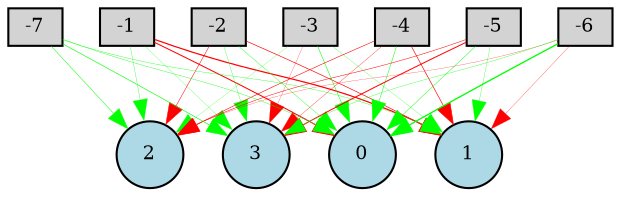 digraph {
	node [fontsize=9 height=0.2 shape=circle width=0.2]
	-1 [fillcolor=lightgray shape=box style=filled]
	-2 [fillcolor=lightgray shape=box style=filled]
	-3 [fillcolor=lightgray shape=box style=filled]
	-4 [fillcolor=lightgray shape=box style=filled]
	-5 [fillcolor=lightgray shape=box style=filled]
	-6 [fillcolor=lightgray shape=box style=filled]
	-7 [fillcolor=lightgray shape=box style=filled]
	0 [fillcolor=lightblue style=filled]
	1 [fillcolor=lightblue style=filled]
	2 [fillcolor=lightblue style=filled]
	3 [fillcolor=lightblue style=filled]
	-1 -> 0 [color=red penwidth=0.489061234932 style=solid]
	-6 -> 3 [color=green penwidth=0.154169080337 style=solid]
	-4 -> 2 [color=red penwidth=0.273931098127 style=solid]
	-7 -> 0 [color=green penwidth=0.176719315129 style=solid]
	-3 -> 3 [color=red penwidth=0.116539518208 style=solid]
	-2 -> 0 [color=green penwidth=0.179977831896 style=solid]
	-2 -> 1 [color=red penwidth=0.314623864742 style=solid]
	-5 -> 1 [color=green penwidth=0.142603661654 style=solid]
	-6 -> 0 [color=green penwidth=0.619685841682 style=solid]
	-4 -> 3 [color=red penwidth=0.149293410865 style=solid]
	-3 -> 2 [color=green penwidth=0.10621450097 style=solid]
	-7 -> 3 [color=green penwidth=0.292457755998 style=solid]
	-5 -> 0 [color=green penwidth=0.212264658561 style=solid]
	-1 -> 2 [color=green penwidth=0.150818315078 style=solid]
	-6 -> 1 [color=red penwidth=0.127179522224 style=solid]
	-2 -> 2 [color=red penwidth=0.239853216883 style=solid]
	-1 -> 1 [color=red penwidth=0.580368422541 style=solid]
	-3 -> 1 [color=green penwidth=0.119551680977 style=solid]
	-4 -> 0 [color=green penwidth=0.231743874313 style=solid]
	-7 -> 2 [color=green penwidth=0.229162240011 style=solid]
	-5 -> 3 [color=red penwidth=0.475015020954 style=solid]
	-1 -> 3 [color=green penwidth=0.111467008938 style=solid]
	-3 -> 0 [color=green penwidth=0.253433449574 style=solid]
	-6 -> 2 [color=red penwidth=0.115064492211 style=solid]
	-2 -> 3 [color=green penwidth=0.14441617193 style=solid]
	-4 -> 1 [color=red penwidth=0.309615591751 style=solid]
	-7 -> 1 [color=green penwidth=0.163525952618 style=solid]
	-5 -> 2 [color=red penwidth=0.237936468218 style=solid]
}
